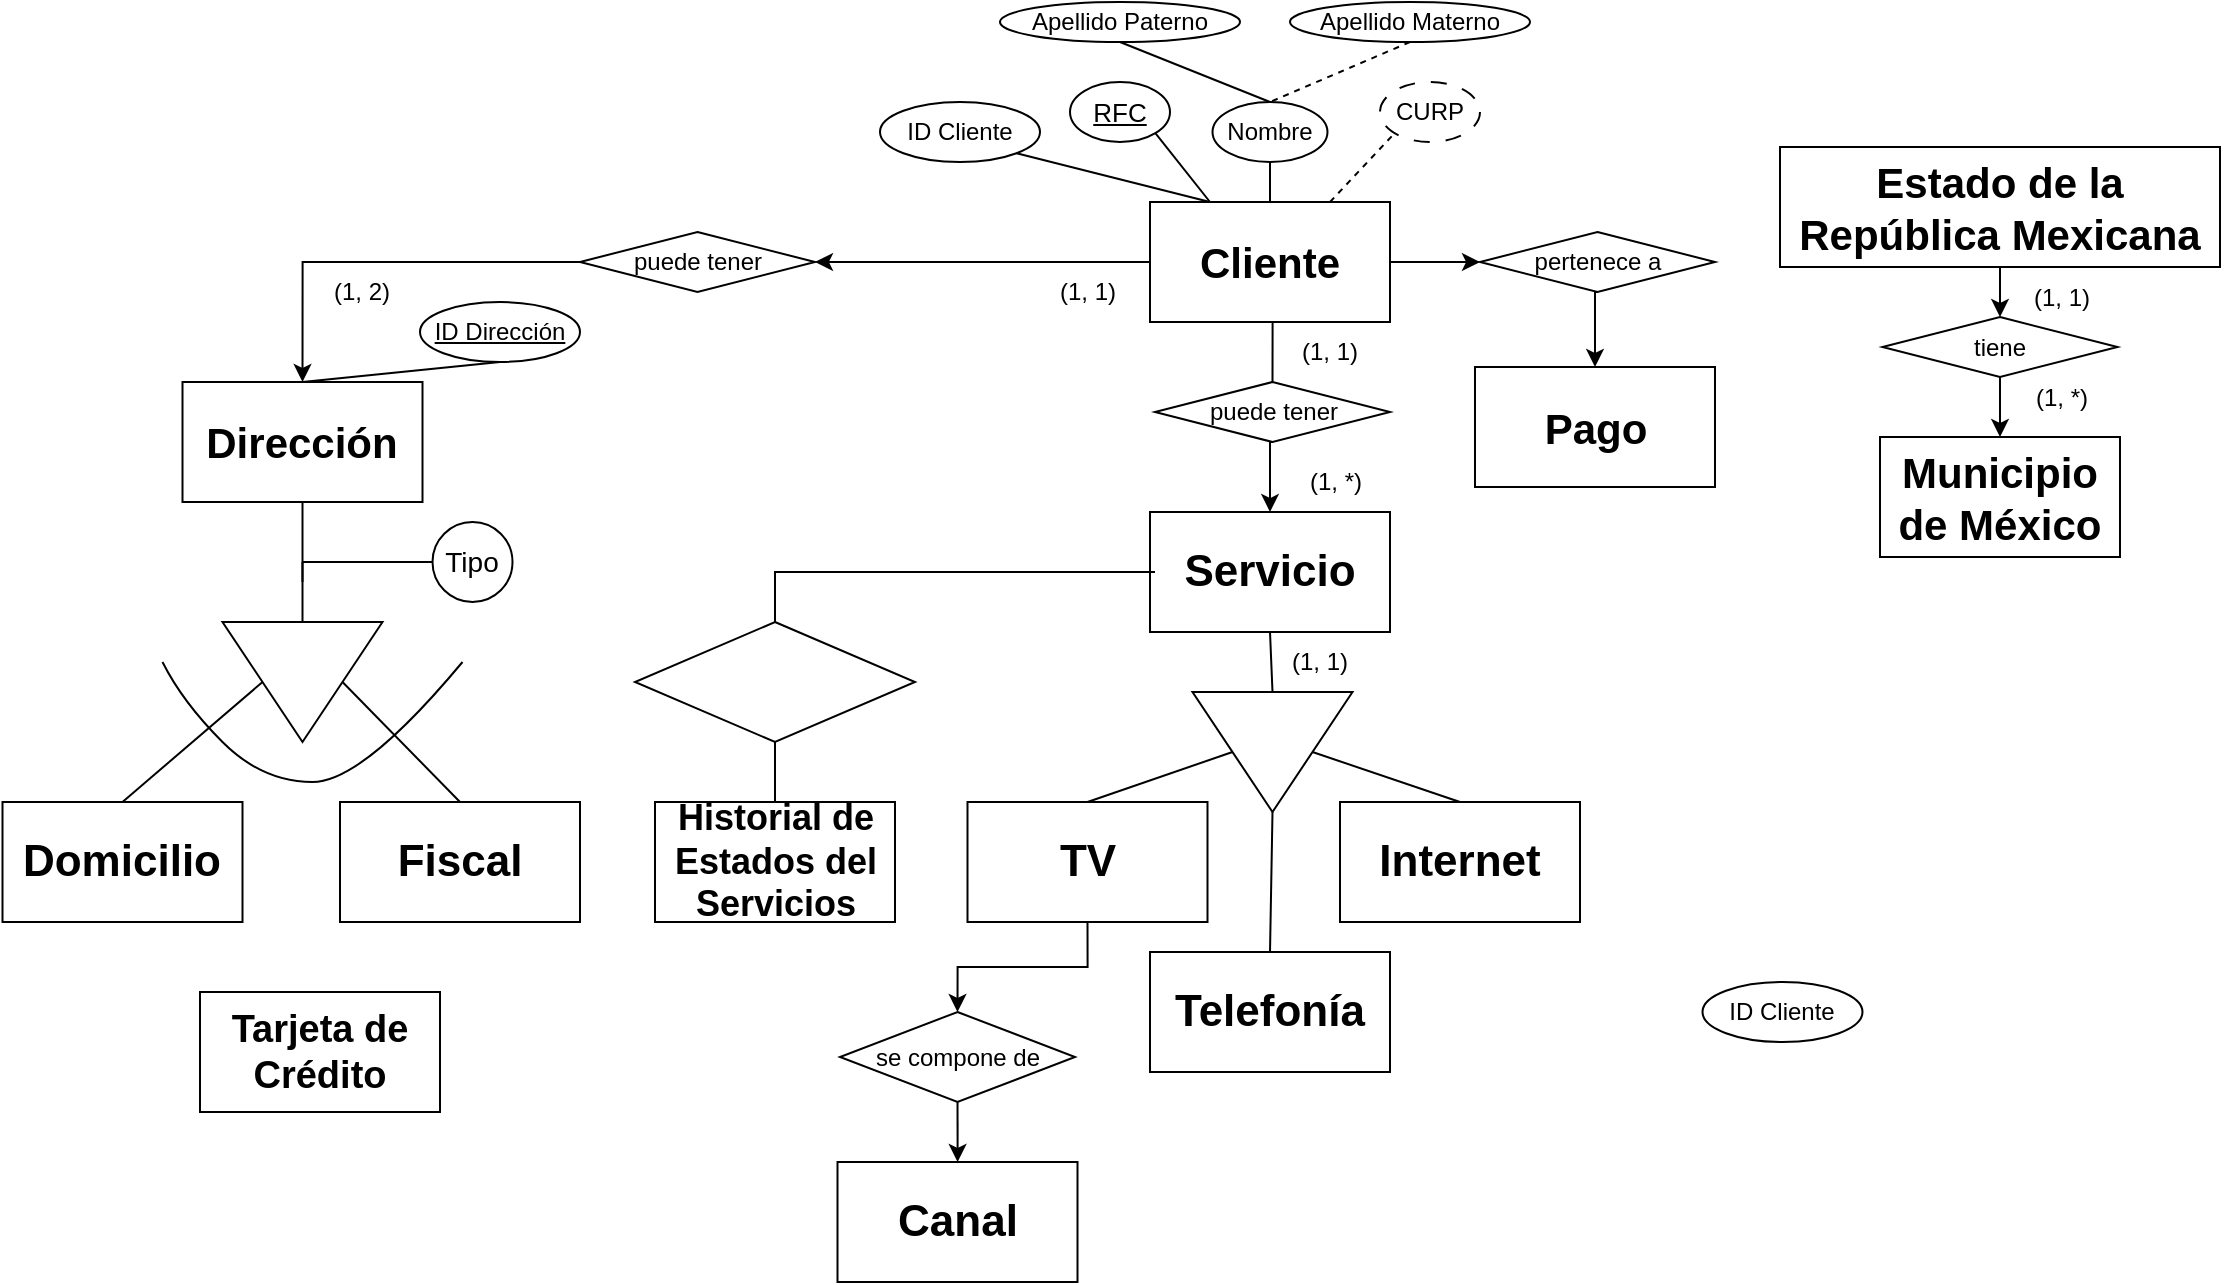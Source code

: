 <mxfile version="26.1.1">
  <diagram name="Page-1" id="zbrnPMlyNwRr3SlvqQIs">
    <mxGraphModel dx="1434" dy="790" grid="1" gridSize="10" guides="1" tooltips="1" connect="1" arrows="1" fold="1" page="1" pageScale="1" pageWidth="850" pageHeight="1100" math="0" shadow="0">
      <root>
        <mxCell id="0" />
        <mxCell id="1" parent="0" />
        <mxCell id="iH6gDpU6CvyVbPrYl2I8-55" style="edgeStyle=orthogonalEdgeStyle;rounded=0;orthogonalLoop=1;jettySize=auto;html=1;exitX=0.5;exitY=1;exitDx=0;exitDy=0;entryX=0.5;entryY=0;entryDx=0;entryDy=0;endArrow=none;startFill=0;" edge="1" parent="1" source="iH6gDpU6CvyVbPrYl2I8-1" target="iH6gDpU6CvyVbPrYl2I8-54">
          <mxGeometry relative="1" as="geometry" />
        </mxCell>
        <mxCell id="iH6gDpU6CvyVbPrYl2I8-60" style="edgeStyle=orthogonalEdgeStyle;rounded=0;orthogonalLoop=1;jettySize=auto;html=1;exitX=0;exitY=0.5;exitDx=0;exitDy=0;entryX=1;entryY=0.5;entryDx=0;entryDy=0;" edge="1" parent="1" source="iH6gDpU6CvyVbPrYl2I8-1" target="iH6gDpU6CvyVbPrYl2I8-59">
          <mxGeometry relative="1" as="geometry" />
        </mxCell>
        <mxCell id="iH6gDpU6CvyVbPrYl2I8-72" style="edgeStyle=orthogonalEdgeStyle;rounded=0;orthogonalLoop=1;jettySize=auto;html=1;exitX=1;exitY=0.5;exitDx=0;exitDy=0;entryX=0;entryY=0.5;entryDx=0;entryDy=0;" edge="1" parent="1" source="iH6gDpU6CvyVbPrYl2I8-1" target="iH6gDpU6CvyVbPrYl2I8-70">
          <mxGeometry relative="1" as="geometry" />
        </mxCell>
        <mxCell id="iH6gDpU6CvyVbPrYl2I8-1" value="&lt;font style=&quot;font-size: 21px;&quot;&gt;&lt;b&gt;Cliente&lt;/b&gt;&lt;/font&gt;" style="rounded=0;whiteSpace=wrap;html=1;" vertex="1" parent="1">
          <mxGeometry x="1095" y="390" width="120" height="60" as="geometry" />
        </mxCell>
        <mxCell id="iH6gDpU6CvyVbPrYl2I8-2" value="&lt;font style=&quot;font-size: 21px;&quot;&gt;&lt;b&gt;&lt;font&gt;Dirección&lt;/font&gt;&lt;/b&gt;&lt;/font&gt;" style="rounded=0;whiteSpace=wrap;html=1;" vertex="1" parent="1">
          <mxGeometry x="611.25" y="480" width="120" height="60" as="geometry" />
        </mxCell>
        <mxCell id="iH6gDpU6CvyVbPrYl2I8-66" style="edgeStyle=orthogonalEdgeStyle;rounded=0;orthogonalLoop=1;jettySize=auto;html=1;exitX=0.5;exitY=1;exitDx=0;exitDy=0;entryX=0.5;entryY=0;entryDx=0;entryDy=0;" edge="1" parent="1" source="iH6gDpU6CvyVbPrYl2I8-3" target="iH6gDpU6CvyVbPrYl2I8-64">
          <mxGeometry relative="1" as="geometry" />
        </mxCell>
        <mxCell id="iH6gDpU6CvyVbPrYl2I8-3" value="&lt;b&gt;&lt;font style=&quot;font-size: 21px;&quot;&gt;Estado de la República Mexicana&lt;/font&gt;&lt;/b&gt;" style="rounded=0;whiteSpace=wrap;html=1;" vertex="1" parent="1">
          <mxGeometry x="1410" y="362.5" width="220" height="60" as="geometry" />
        </mxCell>
        <mxCell id="iH6gDpU6CvyVbPrYl2I8-5" value="&lt;b&gt;&lt;font style=&quot;font-size: 21px;&quot;&gt;Municipio de México&lt;/font&gt;&lt;/b&gt;" style="rounded=0;whiteSpace=wrap;html=1;" vertex="1" parent="1">
          <mxGeometry x="1460" y="507.5" width="120" height="60" as="geometry" />
        </mxCell>
        <mxCell id="iH6gDpU6CvyVbPrYl2I8-6" value="&lt;b&gt;&lt;font style=&quot;font-size: 22px;&quot;&gt;Servicio&lt;/font&gt;&lt;/b&gt;" style="rounded=0;whiteSpace=wrap;html=1;" vertex="1" parent="1">
          <mxGeometry x="1095" y="545" width="120" height="60" as="geometry" />
        </mxCell>
        <mxCell id="iH6gDpU6CvyVbPrYl2I8-78" style="edgeStyle=orthogonalEdgeStyle;rounded=0;orthogonalLoop=1;jettySize=auto;html=1;exitX=0.5;exitY=1;exitDx=0;exitDy=0;entryX=0.5;entryY=0;entryDx=0;entryDy=0;" edge="1" parent="1" source="iH6gDpU6CvyVbPrYl2I8-7" target="iH6gDpU6CvyVbPrYl2I8-76">
          <mxGeometry relative="1" as="geometry" />
        </mxCell>
        <mxCell id="iH6gDpU6CvyVbPrYl2I8-7" value="&lt;b&gt;&lt;font style=&quot;font-size: 22px;&quot;&gt;TV&lt;/font&gt;&lt;/b&gt;" style="rounded=0;whiteSpace=wrap;html=1;" vertex="1" parent="1">
          <mxGeometry x="1003.75" y="690" width="120" height="60" as="geometry" />
        </mxCell>
        <mxCell id="iH6gDpU6CvyVbPrYl2I8-8" value="&lt;b&gt;&lt;font style=&quot;font-size: 22px;&quot;&gt;Telefonía&lt;/font&gt;&lt;/b&gt;" style="rounded=0;whiteSpace=wrap;html=1;" vertex="1" parent="1">
          <mxGeometry x="1095" y="765" width="120" height="60" as="geometry" />
        </mxCell>
        <mxCell id="iH6gDpU6CvyVbPrYl2I8-9" value="&lt;b&gt;&lt;font style=&quot;font-size: 22px;&quot;&gt;Internet&lt;/font&gt;&lt;/b&gt;" style="rounded=0;whiteSpace=wrap;html=1;" vertex="1" parent="1">
          <mxGeometry x="1190" y="690" width="120" height="60" as="geometry" />
        </mxCell>
        <mxCell id="iH6gDpU6CvyVbPrYl2I8-10" value="" style="triangle;whiteSpace=wrap;html=1;rotation=90;" vertex="1" parent="1">
          <mxGeometry x="1126.25" y="625" width="60" height="80" as="geometry" />
        </mxCell>
        <mxCell id="iH6gDpU6CvyVbPrYl2I8-11" value="" style="endArrow=none;html=1;rounded=0;entryX=0.5;entryY=1;entryDx=0;entryDy=0;exitX=0;exitY=0.5;exitDx=0;exitDy=0;" edge="1" parent="1" source="iH6gDpU6CvyVbPrYl2I8-10" target="iH6gDpU6CvyVbPrYl2I8-6">
          <mxGeometry width="50" height="50" relative="1" as="geometry">
            <mxPoint x="1297.5" y="695" as="sourcePoint" />
            <mxPoint x="1347.5" y="645" as="targetPoint" />
          </mxGeometry>
        </mxCell>
        <mxCell id="iH6gDpU6CvyVbPrYl2I8-12" value="" style="endArrow=none;html=1;rounded=0;exitX=0.5;exitY=0;exitDx=0;exitDy=0;entryX=0.5;entryY=1;entryDx=0;entryDy=0;" edge="1" parent="1" source="iH6gDpU6CvyVbPrYl2I8-7" target="iH6gDpU6CvyVbPrYl2I8-10">
          <mxGeometry width="50" height="50" relative="1" as="geometry">
            <mxPoint x="1297.5" y="695" as="sourcePoint" />
            <mxPoint x="1347.5" y="645" as="targetPoint" />
          </mxGeometry>
        </mxCell>
        <mxCell id="iH6gDpU6CvyVbPrYl2I8-13" value="" style="endArrow=none;html=1;rounded=0;exitX=0.5;exitY=0;exitDx=0;exitDy=0;entryX=1;entryY=0.5;entryDx=0;entryDy=0;" edge="1" parent="1" source="iH6gDpU6CvyVbPrYl2I8-8" target="iH6gDpU6CvyVbPrYl2I8-10">
          <mxGeometry width="50" height="50" relative="1" as="geometry">
            <mxPoint x="1047.5" y="765" as="sourcePoint" />
            <mxPoint x="1147.5" y="695" as="targetPoint" />
          </mxGeometry>
        </mxCell>
        <mxCell id="iH6gDpU6CvyVbPrYl2I8-14" value="" style="endArrow=none;html=1;rounded=0;exitX=0.5;exitY=0;exitDx=0;exitDy=0;entryX=0.5;entryY=0;entryDx=0;entryDy=0;" edge="1" parent="1" source="iH6gDpU6CvyVbPrYl2I8-9" target="iH6gDpU6CvyVbPrYl2I8-10">
          <mxGeometry width="50" height="50" relative="1" as="geometry">
            <mxPoint x="1067.5" y="725" as="sourcePoint" />
            <mxPoint x="1147.5" y="695" as="targetPoint" />
          </mxGeometry>
        </mxCell>
        <mxCell id="iH6gDpU6CvyVbPrYl2I8-15" value="&lt;b&gt;&lt;font style=&quot;font-size: 21px;&quot;&gt;Pago&lt;/font&gt;&lt;/b&gt;" style="rounded=0;whiteSpace=wrap;html=1;" vertex="1" parent="1">
          <mxGeometry x="1257.5" y="472.5" width="120" height="60" as="geometry" />
        </mxCell>
        <mxCell id="iH6gDpU6CvyVbPrYl2I8-16" value="&lt;b&gt;&lt;font style=&quot;font-size: 19px;&quot;&gt;Tarjeta de Crédito&lt;/font&gt;&lt;/b&gt;" style="rounded=0;whiteSpace=wrap;html=1;" vertex="1" parent="1">
          <mxGeometry x="620" y="785" width="120" height="60" as="geometry" />
        </mxCell>
        <mxCell id="iH6gDpU6CvyVbPrYl2I8-18" value="&lt;font style=&quot;font-size: 18px;&quot;&gt;&lt;b&gt;Historial de Estados del Servicio&lt;font&gt;s&lt;/font&gt;&lt;/b&gt;&lt;/font&gt;" style="rounded=0;whiteSpace=wrap;html=1;" vertex="1" parent="1">
          <mxGeometry x="847.5" y="690" width="120" height="60" as="geometry" />
        </mxCell>
        <mxCell id="iH6gDpU6CvyVbPrYl2I8-20" style="edgeStyle=orthogonalEdgeStyle;rounded=0;orthogonalLoop=1;jettySize=auto;html=1;exitX=0.5;exitY=1;exitDx=0;exitDy=0;entryX=0.5;entryY=0;entryDx=0;entryDy=0;endArrow=none;startFill=0;" edge="1" parent="1" source="iH6gDpU6CvyVbPrYl2I8-19" target="iH6gDpU6CvyVbPrYl2I8-18">
          <mxGeometry relative="1" as="geometry" />
        </mxCell>
        <mxCell id="iH6gDpU6CvyVbPrYl2I8-21" style="edgeStyle=orthogonalEdgeStyle;rounded=0;orthogonalLoop=1;jettySize=auto;html=1;exitX=0.5;exitY=0;exitDx=0;exitDy=0;entryX=0;entryY=0.5;entryDx=0;entryDy=0;endArrow=none;startFill=0;" edge="1" parent="1" source="iH6gDpU6CvyVbPrYl2I8-19" target="iH6gDpU6CvyVbPrYl2I8-6">
          <mxGeometry relative="1" as="geometry">
            <Array as="points">
              <mxPoint x="907.5" y="575" />
              <mxPoint x="1097.5" y="575" />
            </Array>
          </mxGeometry>
        </mxCell>
        <mxCell id="iH6gDpU6CvyVbPrYl2I8-19" value="" style="rhombus;whiteSpace=wrap;html=1;" vertex="1" parent="1">
          <mxGeometry x="837.5" y="600" width="140" height="60" as="geometry" />
        </mxCell>
        <mxCell id="iH6gDpU6CvyVbPrYl2I8-22" value="&lt;font style=&quot;font-size: 13px;&quot;&gt;&lt;u&gt;RFC&lt;/u&gt;&lt;/font&gt;" style="ellipse;whiteSpace=wrap;html=1;" vertex="1" parent="1">
          <mxGeometry x="1055" y="330" width="50" height="30" as="geometry" />
        </mxCell>
        <mxCell id="iH6gDpU6CvyVbPrYl2I8-23" value="Nombre" style="ellipse;whiteSpace=wrap;html=1;" vertex="1" parent="1">
          <mxGeometry x="1126.25" y="340" width="57.5" height="30" as="geometry" />
        </mxCell>
        <mxCell id="iH6gDpU6CvyVbPrYl2I8-25" value="" style="endArrow=none;html=1;rounded=0;exitX=0.25;exitY=0;exitDx=0;exitDy=0;entryX=1;entryY=1;entryDx=0;entryDy=0;" edge="1" parent="1" source="iH6gDpU6CvyVbPrYl2I8-1" target="iH6gDpU6CvyVbPrYl2I8-22">
          <mxGeometry width="50" height="50" relative="1" as="geometry">
            <mxPoint x="1095" y="360" as="sourcePoint" />
            <mxPoint x="1145" y="310" as="targetPoint" />
          </mxGeometry>
        </mxCell>
        <mxCell id="iH6gDpU6CvyVbPrYl2I8-26" value="" style="endArrow=none;html=1;rounded=0;exitX=0.5;exitY=0;exitDx=0;exitDy=0;entryX=0.5;entryY=1;entryDx=0;entryDy=0;" edge="1" parent="1" source="iH6gDpU6CvyVbPrYl2I8-1" target="iH6gDpU6CvyVbPrYl2I8-23">
          <mxGeometry width="50" height="50" relative="1" as="geometry">
            <mxPoint x="1135" y="400" as="sourcePoint" />
            <mxPoint x="1098" y="346" as="targetPoint" />
          </mxGeometry>
        </mxCell>
        <mxCell id="iH6gDpU6CvyVbPrYl2I8-28" value="Apellido Paterno" style="ellipse;whiteSpace=wrap;html=1;" vertex="1" parent="1">
          <mxGeometry x="1020" y="290" width="120" height="20" as="geometry" />
        </mxCell>
        <mxCell id="iH6gDpU6CvyVbPrYl2I8-29" value="Apellido Materno" style="ellipse;whiteSpace=wrap;html=1;" vertex="1" parent="1">
          <mxGeometry x="1165" y="290" width="120" height="20" as="geometry" />
        </mxCell>
        <mxCell id="iH6gDpU6CvyVbPrYl2I8-31" value="" style="endArrow=none;html=1;rounded=0;exitX=0.5;exitY=1;exitDx=0;exitDy=0;entryX=0.5;entryY=0;entryDx=0;entryDy=0;" edge="1" parent="1" source="iH6gDpU6CvyVbPrYl2I8-28" target="iH6gDpU6CvyVbPrYl2I8-23">
          <mxGeometry width="50" height="50" relative="1" as="geometry">
            <mxPoint x="1395" y="430" as="sourcePoint" />
            <mxPoint x="1445" y="380" as="targetPoint" />
          </mxGeometry>
        </mxCell>
        <mxCell id="iH6gDpU6CvyVbPrYl2I8-32" value="" style="endArrow=none;html=1;rounded=0;exitX=0.5;exitY=1;exitDx=0;exitDy=0;entryX=0.5;entryY=0;entryDx=0;entryDy=0;dashed=1;" edge="1" parent="1" source="iH6gDpU6CvyVbPrYl2I8-29" target="iH6gDpU6CvyVbPrYl2I8-23">
          <mxGeometry width="50" height="50" relative="1" as="geometry">
            <mxPoint x="1090" y="310" as="sourcePoint" />
            <mxPoint x="1165" y="350" as="targetPoint" />
          </mxGeometry>
        </mxCell>
        <mxCell id="iH6gDpU6CvyVbPrYl2I8-33" value="CURP" style="ellipse;whiteSpace=wrap;html=1;dashed=1;dashPattern=8 8;" vertex="1" parent="1">
          <mxGeometry x="1210" y="330" width="50" height="30" as="geometry" />
        </mxCell>
        <mxCell id="iH6gDpU6CvyVbPrYl2I8-34" value="" style="endArrow=none;html=1;rounded=0;exitX=0.75;exitY=0;exitDx=0;exitDy=0;entryX=0;entryY=1;entryDx=0;entryDy=0;dashed=1;" edge="1" parent="1" source="iH6gDpU6CvyVbPrYl2I8-1" target="iH6gDpU6CvyVbPrYl2I8-33">
          <mxGeometry width="50" height="50" relative="1" as="geometry">
            <mxPoint x="1395" y="430" as="sourcePoint" />
            <mxPoint x="1445" y="380" as="targetPoint" />
          </mxGeometry>
        </mxCell>
        <mxCell id="iH6gDpU6CvyVbPrYl2I8-35" value="ID Cliente" style="ellipse;whiteSpace=wrap;html=1;" vertex="1" parent="1">
          <mxGeometry x="960" y="340" width="80" height="30" as="geometry" />
        </mxCell>
        <mxCell id="iH6gDpU6CvyVbPrYl2I8-36" value="" style="endArrow=none;html=1;rounded=0;exitX=0.25;exitY=0;exitDx=0;exitDy=0;entryX=1;entryY=1;entryDx=0;entryDy=0;" edge="1" parent="1" source="iH6gDpU6CvyVbPrYl2I8-1" target="iH6gDpU6CvyVbPrYl2I8-35">
          <mxGeometry width="50" height="50" relative="1" as="geometry">
            <mxPoint x="1135" y="400" as="sourcePoint" />
            <mxPoint x="1108" y="366" as="targetPoint" />
          </mxGeometry>
        </mxCell>
        <mxCell id="iH6gDpU6CvyVbPrYl2I8-37" value="&lt;u&gt;ID Dirección&lt;/u&gt;" style="ellipse;whiteSpace=wrap;html=1;" vertex="1" parent="1">
          <mxGeometry x="730" y="440" width="80" height="30" as="geometry" />
        </mxCell>
        <mxCell id="iH6gDpU6CvyVbPrYl2I8-40" value="" style="endArrow=none;html=1;rounded=0;exitX=0.5;exitY=1;exitDx=0;exitDy=0;entryX=0.5;entryY=0;entryDx=0;entryDy=0;" edge="1" parent="1" source="iH6gDpU6CvyVbPrYl2I8-37" target="iH6gDpU6CvyVbPrYl2I8-2">
          <mxGeometry width="50" height="50" relative="1" as="geometry">
            <mxPoint x="866.25" y="380" as="sourcePoint" />
            <mxPoint x="916.25" y="330" as="targetPoint" />
          </mxGeometry>
        </mxCell>
        <mxCell id="iH6gDpU6CvyVbPrYl2I8-42" value="" style="triangle;whiteSpace=wrap;html=1;rotation=90;" vertex="1" parent="1">
          <mxGeometry x="641.25" y="590" width="60" height="80" as="geometry" />
        </mxCell>
        <mxCell id="iH6gDpU6CvyVbPrYl2I8-43" value="&lt;b&gt;&lt;font style=&quot;font-size: 22px;&quot;&gt;Domicilio&lt;/font&gt;&lt;/b&gt;" style="rounded=0;whiteSpace=wrap;html=1;" vertex="1" parent="1">
          <mxGeometry x="521.25" y="690" width="120" height="60" as="geometry" />
        </mxCell>
        <mxCell id="iH6gDpU6CvyVbPrYl2I8-44" value="&lt;b&gt;&lt;font style=&quot;font-size: 22px;&quot;&gt;Fiscal&lt;/font&gt;&lt;/b&gt;" style="rounded=0;whiteSpace=wrap;html=1;" vertex="1" parent="1">
          <mxGeometry x="690" y="690" width="120" height="60" as="geometry" />
        </mxCell>
        <mxCell id="iH6gDpU6CvyVbPrYl2I8-46" value="" style="endArrow=none;html=1;rounded=0;exitX=0.5;exitY=0;exitDx=0;exitDy=0;entryX=0.5;entryY=1;entryDx=0;entryDy=0;" edge="1" parent="1" source="iH6gDpU6CvyVbPrYl2I8-43" target="iH6gDpU6CvyVbPrYl2I8-42">
          <mxGeometry width="50" height="50" relative="1" as="geometry">
            <mxPoint x="865" y="680" as="sourcePoint" />
            <mxPoint x="915" y="630" as="targetPoint" />
          </mxGeometry>
        </mxCell>
        <mxCell id="iH6gDpU6CvyVbPrYl2I8-47" value="" style="endArrow=none;html=1;rounded=0;exitX=0.5;exitY=0;exitDx=0;exitDy=0;entryX=0.5;entryY=0;entryDx=0;entryDy=0;" edge="1" parent="1" source="iH6gDpU6CvyVbPrYl2I8-44" target="iH6gDpU6CvyVbPrYl2I8-42">
          <mxGeometry width="50" height="50" relative="1" as="geometry">
            <mxPoint x="591" y="690" as="sourcePoint" />
            <mxPoint x="660" y="640" as="targetPoint" />
          </mxGeometry>
        </mxCell>
        <mxCell id="iH6gDpU6CvyVbPrYl2I8-48" value="" style="curved=1;endArrow=none;html=1;rounded=0;startFill=0;" edge="1" parent="1">
          <mxGeometry width="50" height="50" relative="1" as="geometry">
            <mxPoint x="751.25" y="620" as="sourcePoint" />
            <mxPoint x="601.25" y="620" as="targetPoint" />
            <Array as="points">
              <mxPoint x="701.25" y="680" />
              <mxPoint x="651.25" y="680" />
              <mxPoint x="611.25" y="640" />
            </Array>
          </mxGeometry>
        </mxCell>
        <mxCell id="iH6gDpU6CvyVbPrYl2I8-49" value="&lt;font style=&quot;font-size: 14px;&quot;&gt;Tipo&lt;/font&gt;" style="ellipse;whiteSpace=wrap;html=1;aspect=fixed;" vertex="1" parent="1">
          <mxGeometry x="736.25" y="550" width="40" height="40" as="geometry" />
        </mxCell>
        <mxCell id="iH6gDpU6CvyVbPrYl2I8-50" value="" style="endArrow=none;html=1;rounded=0;exitX=0;exitY=0.5;exitDx=0;exitDy=0;" edge="1" parent="1" source="iH6gDpU6CvyVbPrYl2I8-42">
          <mxGeometry width="50" height="50" relative="1" as="geometry">
            <mxPoint x="921.25" y="660" as="sourcePoint" />
            <mxPoint x="671.25" y="570" as="targetPoint" />
          </mxGeometry>
        </mxCell>
        <mxCell id="iH6gDpU6CvyVbPrYl2I8-51" value="" style="endArrow=none;html=1;rounded=0;exitX=0;exitY=0.5;exitDx=0;exitDy=0;" edge="1" parent="1" source="iH6gDpU6CvyVbPrYl2I8-49">
          <mxGeometry width="50" height="50" relative="1" as="geometry">
            <mxPoint x="680.25" y="610" as="sourcePoint" />
            <mxPoint x="671.25" y="570" as="targetPoint" />
          </mxGeometry>
        </mxCell>
        <mxCell id="iH6gDpU6CvyVbPrYl2I8-52" value="" style="endArrow=none;html=1;rounded=0;entryX=0.5;entryY=1;entryDx=0;entryDy=0;" edge="1" parent="1" target="iH6gDpU6CvyVbPrYl2I8-2">
          <mxGeometry width="50" height="50" relative="1" as="geometry">
            <mxPoint x="671.25" y="580" as="sourcePoint" />
            <mxPoint x="691.25" y="590" as="targetPoint" />
          </mxGeometry>
        </mxCell>
        <mxCell id="iH6gDpU6CvyVbPrYl2I8-53" value="ID Cliente" style="ellipse;whiteSpace=wrap;html=1;" vertex="1" parent="1">
          <mxGeometry x="1371.25" y="780" width="80" height="30" as="geometry" />
        </mxCell>
        <mxCell id="iH6gDpU6CvyVbPrYl2I8-56" style="edgeStyle=orthogonalEdgeStyle;rounded=0;orthogonalLoop=1;jettySize=auto;html=1;exitX=0.5;exitY=1;exitDx=0;exitDy=0;entryX=0.5;entryY=0;entryDx=0;entryDy=0;" edge="1" parent="1" source="iH6gDpU6CvyVbPrYl2I8-54" target="iH6gDpU6CvyVbPrYl2I8-6">
          <mxGeometry relative="1" as="geometry" />
        </mxCell>
        <mxCell id="iH6gDpU6CvyVbPrYl2I8-54" value="puede tener" style="rhombus;whiteSpace=wrap;html=1;" vertex="1" parent="1">
          <mxGeometry x="1097.5" y="480" width="117.5" height="30" as="geometry" />
        </mxCell>
        <mxCell id="iH6gDpU6CvyVbPrYl2I8-57" value="(1, 1)" style="text;html=1;align=center;verticalAlign=middle;whiteSpace=wrap;rounded=0;" vertex="1" parent="1">
          <mxGeometry x="1155" y="450" width="60" height="30" as="geometry" />
        </mxCell>
        <mxCell id="iH6gDpU6CvyVbPrYl2I8-58" value="(1, *)" style="text;html=1;align=center;verticalAlign=middle;whiteSpace=wrap;rounded=0;" vertex="1" parent="1">
          <mxGeometry x="1157.5" y="515" width="60" height="30" as="geometry" />
        </mxCell>
        <mxCell id="iH6gDpU6CvyVbPrYl2I8-61" style="edgeStyle=orthogonalEdgeStyle;rounded=0;orthogonalLoop=1;jettySize=auto;html=1;exitX=0;exitY=0.5;exitDx=0;exitDy=0;entryX=0.5;entryY=0;entryDx=0;entryDy=0;" edge="1" parent="1" source="iH6gDpU6CvyVbPrYl2I8-59" target="iH6gDpU6CvyVbPrYl2I8-2">
          <mxGeometry relative="1" as="geometry" />
        </mxCell>
        <mxCell id="iH6gDpU6CvyVbPrYl2I8-59" value="puede tener" style="rhombus;whiteSpace=wrap;html=1;" vertex="1" parent="1">
          <mxGeometry x="810" y="405" width="117.5" height="30" as="geometry" />
        </mxCell>
        <mxCell id="iH6gDpU6CvyVbPrYl2I8-62" value="(1, 2)" style="text;html=1;align=center;verticalAlign=middle;whiteSpace=wrap;rounded=0;" vertex="1" parent="1">
          <mxGeometry x="671.25" y="420" width="60" height="30" as="geometry" />
        </mxCell>
        <mxCell id="iH6gDpU6CvyVbPrYl2I8-63" value="(1, 1)" style="text;html=1;align=center;verticalAlign=middle;whiteSpace=wrap;rounded=0;" vertex="1" parent="1">
          <mxGeometry x="1033.75" y="420" width="60" height="30" as="geometry" />
        </mxCell>
        <mxCell id="iH6gDpU6CvyVbPrYl2I8-65" style="edgeStyle=orthogonalEdgeStyle;rounded=0;orthogonalLoop=1;jettySize=auto;html=1;exitX=0.5;exitY=1;exitDx=0;exitDy=0;" edge="1" parent="1" source="iH6gDpU6CvyVbPrYl2I8-64" target="iH6gDpU6CvyVbPrYl2I8-5">
          <mxGeometry relative="1" as="geometry" />
        </mxCell>
        <mxCell id="iH6gDpU6CvyVbPrYl2I8-64" value="tiene" style="rhombus;whiteSpace=wrap;html=1;" vertex="1" parent="1">
          <mxGeometry x="1461.25" y="447.5" width="117.5" height="30" as="geometry" />
        </mxCell>
        <mxCell id="iH6gDpU6CvyVbPrYl2I8-67" value="(1, *)" style="text;html=1;align=center;verticalAlign=middle;whiteSpace=wrap;rounded=0;" vertex="1" parent="1">
          <mxGeometry x="1521.25" y="472.5" width="60" height="30" as="geometry" />
        </mxCell>
        <mxCell id="iH6gDpU6CvyVbPrYl2I8-68" value="(1, 1)" style="text;html=1;align=center;verticalAlign=middle;whiteSpace=wrap;rounded=0;" vertex="1" parent="1">
          <mxGeometry x="1521.25" y="422.5" width="60" height="30" as="geometry" />
        </mxCell>
        <mxCell id="iH6gDpU6CvyVbPrYl2I8-71" style="edgeStyle=orthogonalEdgeStyle;rounded=0;orthogonalLoop=1;jettySize=auto;html=1;exitX=0.5;exitY=1;exitDx=0;exitDy=0;entryX=0.5;entryY=0;entryDx=0;entryDy=0;" edge="1" parent="1" source="iH6gDpU6CvyVbPrYl2I8-70" target="iH6gDpU6CvyVbPrYl2I8-15">
          <mxGeometry relative="1" as="geometry" />
        </mxCell>
        <mxCell id="iH6gDpU6CvyVbPrYl2I8-70" value="pertenece a" style="rhombus;whiteSpace=wrap;html=1;" vertex="1" parent="1">
          <mxGeometry x="1260" y="405" width="117.5" height="30" as="geometry" />
        </mxCell>
        <mxCell id="iH6gDpU6CvyVbPrYl2I8-73" value="(1, 1)" style="text;html=1;align=center;verticalAlign=middle;whiteSpace=wrap;rounded=0;" vertex="1" parent="1">
          <mxGeometry x="1150" y="605" width="60" height="30" as="geometry" />
        </mxCell>
        <mxCell id="iH6gDpU6CvyVbPrYl2I8-75" value="&lt;b&gt;&lt;font style=&quot;font-size: 22px;&quot;&gt;Canal&lt;/font&gt;&lt;/b&gt;" style="rounded=0;whiteSpace=wrap;html=1;" vertex="1" parent="1">
          <mxGeometry x="938.75" y="870" width="120" height="60" as="geometry" />
        </mxCell>
        <mxCell id="iH6gDpU6CvyVbPrYl2I8-77" style="edgeStyle=orthogonalEdgeStyle;rounded=0;orthogonalLoop=1;jettySize=auto;html=1;exitX=0.5;exitY=1;exitDx=0;exitDy=0;" edge="1" parent="1" source="iH6gDpU6CvyVbPrYl2I8-76" target="iH6gDpU6CvyVbPrYl2I8-75">
          <mxGeometry relative="1" as="geometry" />
        </mxCell>
        <mxCell id="iH6gDpU6CvyVbPrYl2I8-76" value="se compone de" style="rhombus;whiteSpace=wrap;html=1;" vertex="1" parent="1">
          <mxGeometry x="940" y="795" width="117.5" height="45" as="geometry" />
        </mxCell>
      </root>
    </mxGraphModel>
  </diagram>
</mxfile>
